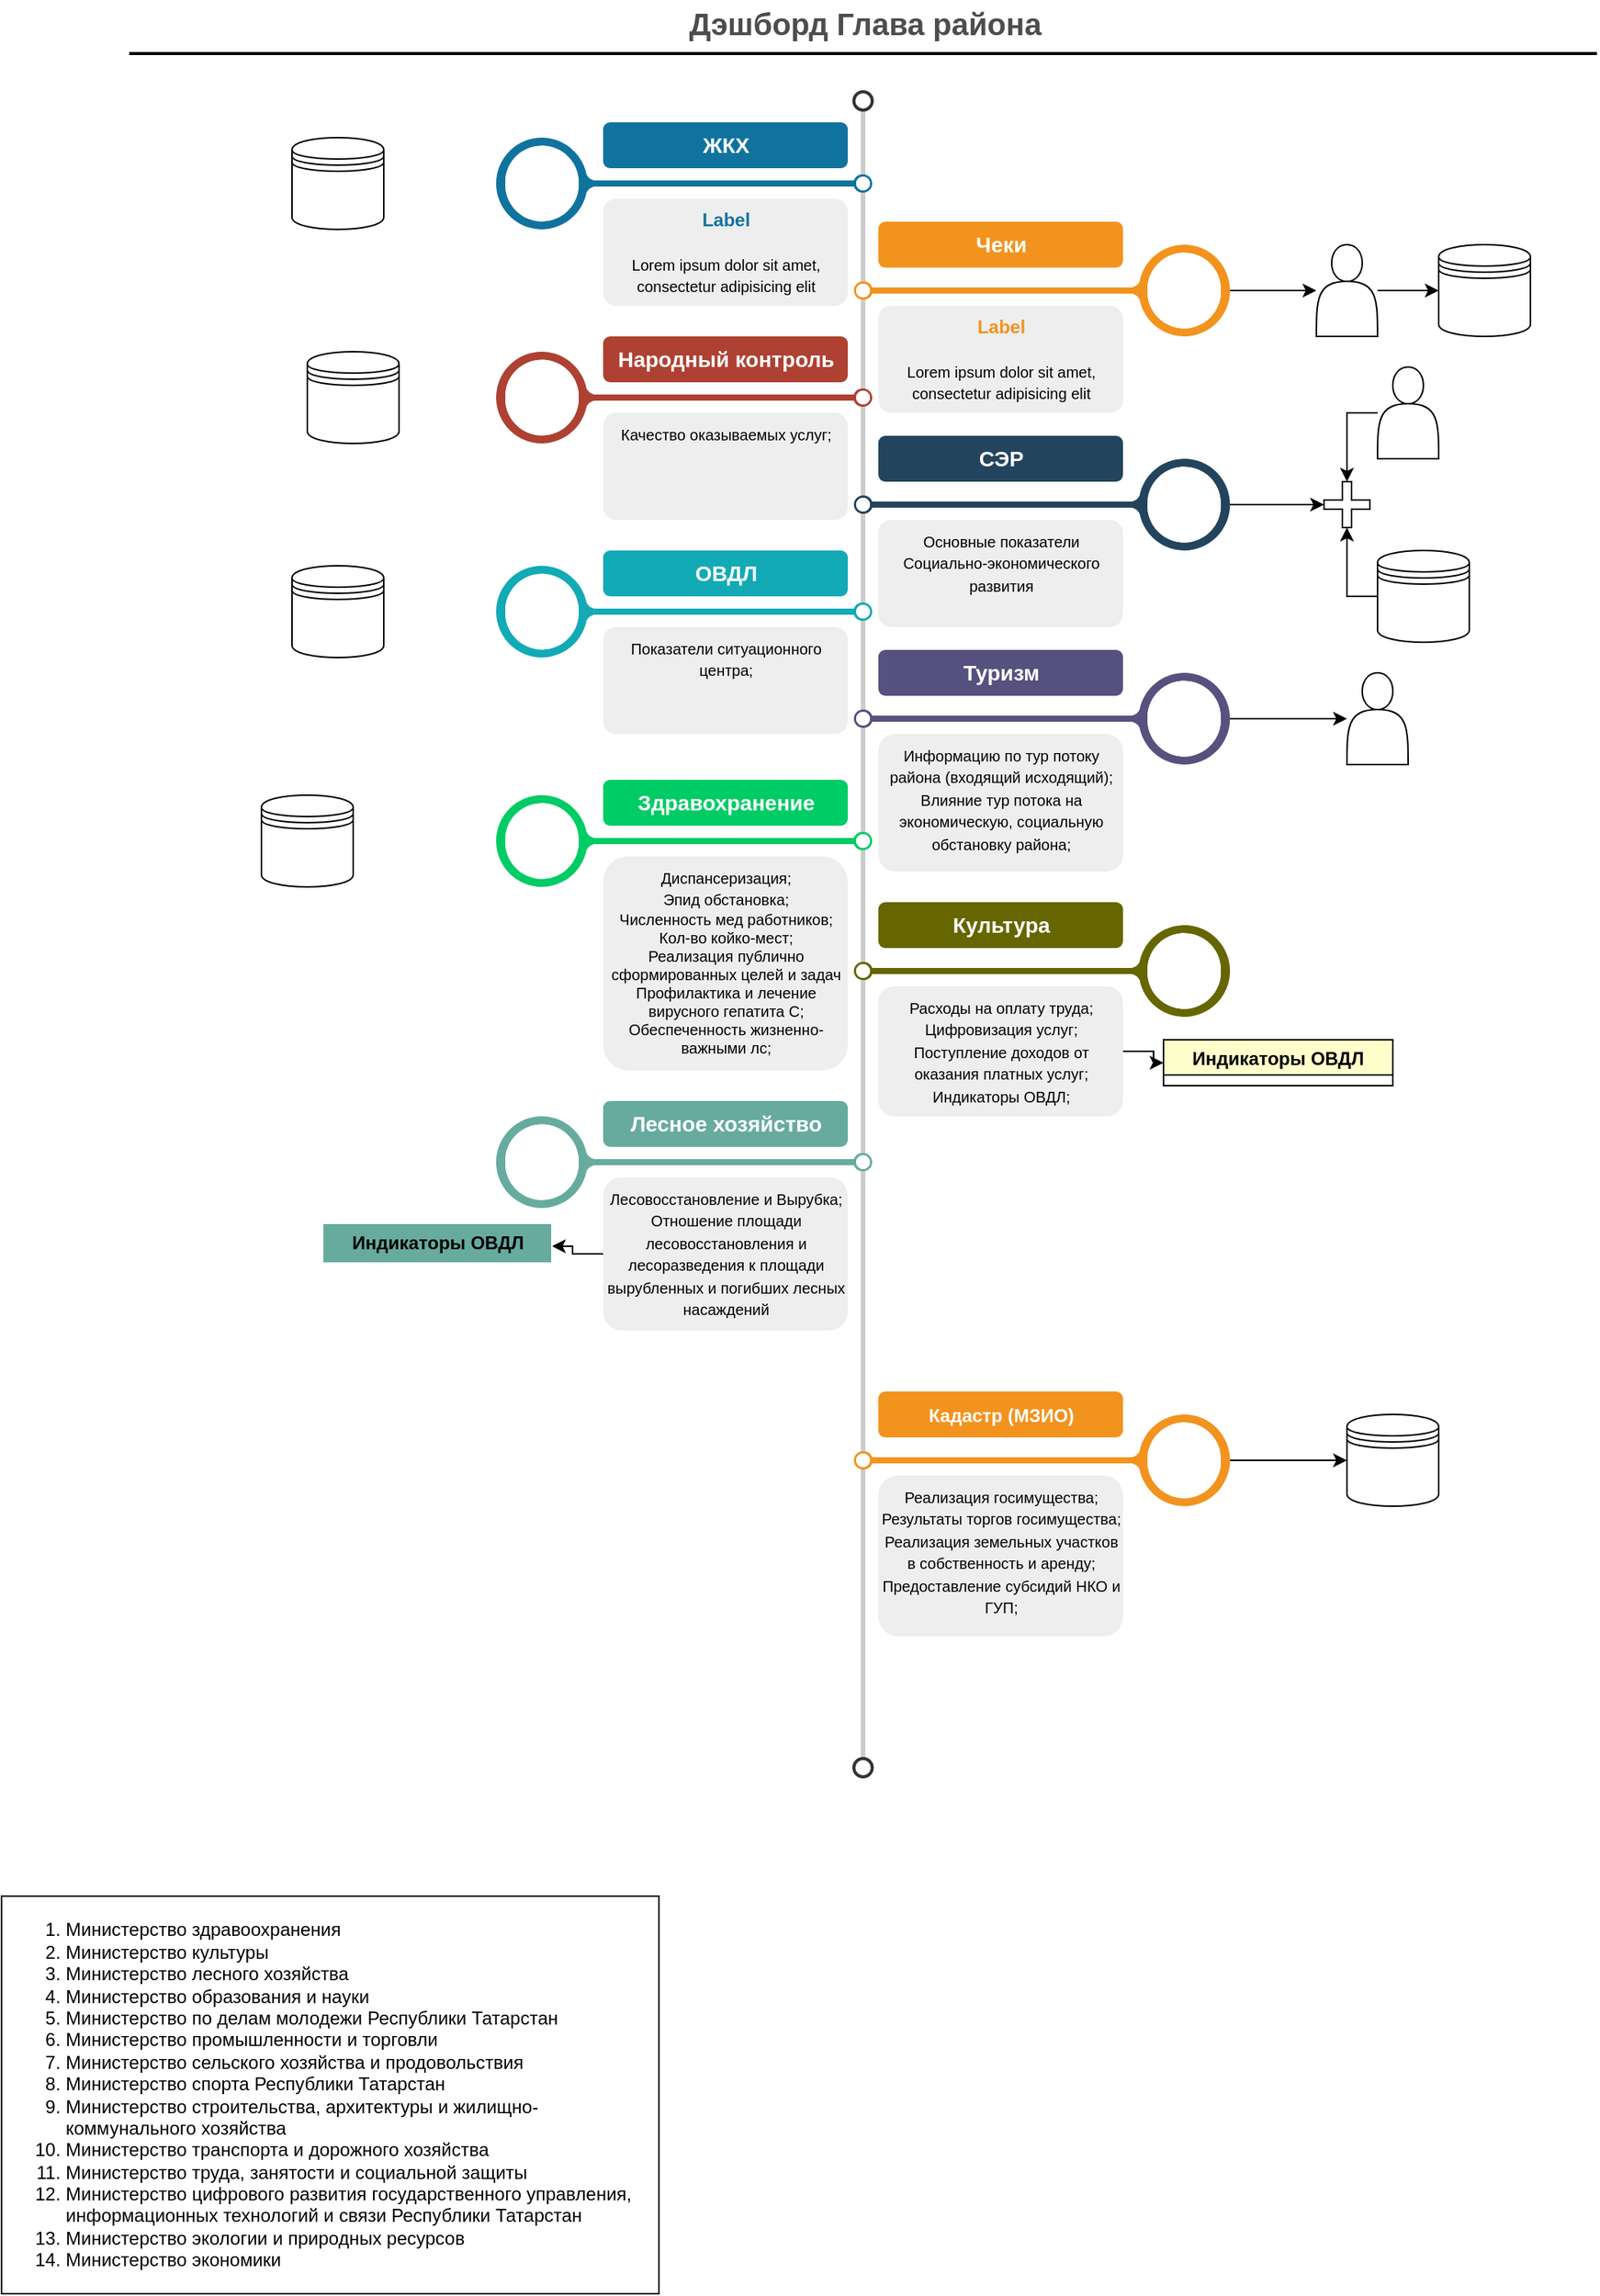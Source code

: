 <mxfile version="23.1.5" type="github">
  <diagram id="C2fSY1v2SiZeoUbDoYyL" name="Page-1">
    <mxGraphModel dx="1674" dy="780" grid="1" gridSize="10" guides="1" tooltips="1" connect="1" arrows="1" fold="1" page="1" pageScale="1" pageWidth="1169" pageHeight="827" math="0" shadow="0">
      <root>
        <mxCell id="0" />
        <mxCell id="1" parent="0" />
        <mxCell id="3ne1QswCM8ZiEu4GHsYG-31" value="Дэшборд Глава района" style="text;html=1;strokeColor=none;fillColor=none;align=center;verticalAlign=middle;whiteSpace=wrap;rounded=0;fontStyle=1;fontSize=20;fontColor=#4D4D4D;" parent="1" vertex="1">
          <mxGeometry x="189.5" y="50" width="790" height="30" as="geometry" />
        </mxCell>
        <mxCell id="3ne1QswCM8ZiEu4GHsYG-32" value="" style="line;strokeWidth=2;html=1;fontSize=20;fontColor=#4D4D4D;" parent="1" vertex="1">
          <mxGeometry x="103.5" y="80" width="960" height="10" as="geometry" />
        </mxCell>
        <mxCell id="QLNjNVSxcbgXZy6OQrdi-61" value="" style="endArrow=none;html=1;strokeWidth=3;strokeColor=#CCCCCC;labelBackgroundColor=none;fontSize=16;rounded=0;" parent="1" source="QLNjNVSxcbgXZy6OQrdi-62" target="QLNjNVSxcbgXZy6OQrdi-63" edge="1">
          <mxGeometry relative="1" as="geometry" />
        </mxCell>
        <mxCell id="QLNjNVSxcbgXZy6OQrdi-62" value="" style="ellipse;whiteSpace=wrap;html=1;aspect=fixed;shadow=0;fillColor=none;strokeColor=#333333;fontSize=16;align=center;strokeWidth=2;" parent="1" vertex="1">
          <mxGeometry x="577.5" y="110" width="12" height="12" as="geometry" />
        </mxCell>
        <mxCell id="QLNjNVSxcbgXZy6OQrdi-63" value="" style="ellipse;whiteSpace=wrap;html=1;aspect=fixed;shadow=0;fillColor=none;strokeColor=#333333;fontSize=16;align=center;strokeWidth=2;" parent="1" vertex="1">
          <mxGeometry x="577.5" y="1200" width="12" height="12" as="geometry" />
        </mxCell>
        <mxCell id="QLNjNVSxcbgXZy6OQrdi-64" value="" style="verticalLabelPosition=middle;verticalAlign=middle;html=1;shape=mxgraph.infographic.circularCallout2;dy=15;strokeColor=#10739E;labelPosition=center;align=center;fontColor=#10739E;fontStyle=1;fontSize=24;shadow=0;direction=north;" parent="1" vertex="1">
          <mxGeometry x="343.5" y="140" width="246" height="60" as="geometry" />
        </mxCell>
        <mxCell id="7rP-CeqJjFyxMtN8SH18-14" value="" style="edgeStyle=orthogonalEdgeStyle;rounded=0;orthogonalLoop=1;jettySize=auto;html=1;" edge="1" parent="1" source="QLNjNVSxcbgXZy6OQrdi-65" target="7rP-CeqJjFyxMtN8SH18-13">
          <mxGeometry relative="1" as="geometry" />
        </mxCell>
        <mxCell id="QLNjNVSxcbgXZy6OQrdi-65" value="" style="verticalLabelPosition=middle;verticalAlign=middle;html=1;shape=mxgraph.infographic.circularCallout2;dy=15;strokeColor=#F2931E;labelPosition=center;align=center;fontColor=#F2931E;fontStyle=1;fontSize=24;shadow=0;direction=north;flipH=1;" parent="1" vertex="1">
          <mxGeometry x="577.5" y="210" width="246" height="60" as="geometry" />
        </mxCell>
        <mxCell id="QLNjNVSxcbgXZy6OQrdi-66" value="" style="verticalLabelPosition=middle;verticalAlign=middle;html=1;shape=mxgraph.infographic.circularCallout2;dy=15;strokeColor=#AE4132;labelPosition=center;align=center;fontColor=#10739E;fontStyle=1;fontSize=24;shadow=0;direction=north;" parent="1" vertex="1">
          <mxGeometry x="343.5" y="280" width="246" height="60" as="geometry" />
        </mxCell>
        <mxCell id="7rP-CeqJjFyxMtN8SH18-23" value="" style="edgeStyle=orthogonalEdgeStyle;rounded=0;orthogonalLoop=1;jettySize=auto;html=1;" edge="1" parent="1" source="QLNjNVSxcbgXZy6OQrdi-67" target="7rP-CeqJjFyxMtN8SH18-20">
          <mxGeometry relative="1" as="geometry" />
        </mxCell>
        <mxCell id="QLNjNVSxcbgXZy6OQrdi-67" value="" style="verticalLabelPosition=middle;verticalAlign=middle;html=1;shape=mxgraph.infographic.circularCallout2;dy=15;strokeColor=#23445D;labelPosition=center;align=center;fontColor=#10739E;fontStyle=1;fontSize=24;shadow=0;direction=north;flipH=1;" parent="1" vertex="1">
          <mxGeometry x="577.5" y="350" width="246" height="60" as="geometry" />
        </mxCell>
        <mxCell id="QLNjNVSxcbgXZy6OQrdi-68" value="" style="verticalLabelPosition=middle;verticalAlign=middle;html=1;shape=mxgraph.infographic.circularCallout2;dy=15;strokeColor=#12AAB5;labelPosition=center;align=center;fontColor=#10739E;fontStyle=1;fontSize=24;shadow=0;direction=north;" parent="1" vertex="1">
          <mxGeometry x="343.5" y="420" width="246" height="60" as="geometry" />
        </mxCell>
        <mxCell id="7rP-CeqJjFyxMtN8SH18-6" value="" style="edgeStyle=orthogonalEdgeStyle;rounded=0;orthogonalLoop=1;jettySize=auto;html=1;" edge="1" parent="1" source="QLNjNVSxcbgXZy6OQrdi-69" target="7rP-CeqJjFyxMtN8SH18-5">
          <mxGeometry relative="1" as="geometry" />
        </mxCell>
        <mxCell id="QLNjNVSxcbgXZy6OQrdi-69" value="" style="verticalLabelPosition=middle;verticalAlign=middle;html=1;shape=mxgraph.infographic.circularCallout2;dy=15;strokeColor=#56517E;labelPosition=center;align=center;fontColor=#10739E;fontStyle=1;fontSize=24;shadow=0;direction=north;flipH=1;" parent="1" vertex="1">
          <mxGeometry x="577.5" y="490" width="246" height="60" as="geometry" />
        </mxCell>
        <mxCell id="QLNjNVSxcbgXZy6OQrdi-70" value="ЖКХ" style="fillColor=#10739E;strokecolor=none;rounded=1;fontColor=#FFFFFF;strokeColor=none;fontStyle=1;fontSize=14;whiteSpace=wrap;html=1;" parent="1" vertex="1">
          <mxGeometry x="413.5" y="130" width="160" height="30" as="geometry" />
        </mxCell>
        <mxCell id="QLNjNVSxcbgXZy6OQrdi-71" value="Чеки" style="fillColor=#F2931E;strokecolor=none;rounded=1;fontColor=#FFFFFF;strokeColor=none;fontStyle=1;fontSize=14;whiteSpace=wrap;html=1;" parent="1" vertex="1">
          <mxGeometry x="593.5" y="195" width="160" height="30" as="geometry" />
        </mxCell>
        <mxCell id="QLNjNVSxcbgXZy6OQrdi-72" value="Народный контроль" style="fillColor=#AE4132;strokecolor=none;rounded=1;fontColor=#FFFFFF;strokeColor=none;fontStyle=1;fontSize=14;whiteSpace=wrap;html=1;" parent="1" vertex="1">
          <mxGeometry x="413.5" y="270" width="160" height="30" as="geometry" />
        </mxCell>
        <mxCell id="QLNjNVSxcbgXZy6OQrdi-73" value="СЭР" style="fillColor=#23445D;strokecolor=none;rounded=1;fontColor=#FFFFFF;strokeColor=none;fontStyle=1;fontSize=14;whiteSpace=wrap;html=1;" parent="1" vertex="1">
          <mxGeometry x="593.5" y="335" width="160" height="30" as="geometry" />
        </mxCell>
        <mxCell id="QLNjNVSxcbgXZy6OQrdi-74" value="ОВДЛ" style="fillColor=#12AAB5;strokecolor=none;rounded=1;fontColor=#FFFFFF;strokeColor=none;fontStyle=1;fontSize=14;whiteSpace=wrap;html=1;" parent="1" vertex="1">
          <mxGeometry x="413.5" y="410" width="160" height="30" as="geometry" />
        </mxCell>
        <mxCell id="QLNjNVSxcbgXZy6OQrdi-75" value="Туризм" style="fillColor=#56517E;strokecolor=none;rounded=1;fontColor=#FFFFFF;strokeColor=none;fontStyle=1;fontSize=14;whiteSpace=wrap;html=1;" parent="1" vertex="1">
          <mxGeometry x="593.5" y="475" width="160" height="30" as="geometry" />
        </mxCell>
        <mxCell id="QLNjNVSxcbgXZy6OQrdi-76" value="&lt;font style=&quot;font-size: 10px&quot;&gt;&lt;font style=&quot;font-size: 12px&quot; color=&quot;#10739E&quot;&gt;&lt;b&gt;Label&lt;/b&gt;&lt;/font&gt;&lt;br&gt;&lt;br&gt;&lt;font size=&quot;1&quot;&gt;Lorem ipsum dolor sit amet, consectetur adipisicing elit&lt;/font&gt;&lt;/font&gt;" style="rounded=1;strokeColor=none;fillColor=#EEEEEE;align=center;arcSize=12;verticalAlign=top;whiteSpace=wrap;html=1;fontSize=12;" parent="1" vertex="1">
          <mxGeometry x="413.5" y="180" width="160" height="70" as="geometry" />
        </mxCell>
        <mxCell id="QLNjNVSxcbgXZy6OQrdi-77" value="&lt;font style=&quot;font-size: 10px&quot;&gt;&lt;font style=&quot;font-size: 12px&quot; color=&quot;#F2931E&quot;&gt;&lt;b&gt;Label&lt;/b&gt;&lt;/font&gt;&lt;br&gt;&lt;br&gt;&lt;font size=&quot;1&quot;&gt;Lorem ipsum dolor sit amet, consectetur adipisicing elit&lt;/font&gt;&lt;/font&gt;" style="rounded=1;strokeColor=none;fillColor=#EEEEEE;align=center;arcSize=12;verticalAlign=top;whiteSpace=wrap;html=1;fontSize=12;" parent="1" vertex="1">
          <mxGeometry x="593.5" y="250" width="160" height="70" as="geometry" />
        </mxCell>
        <mxCell id="QLNjNVSxcbgXZy6OQrdi-78" value="&lt;font style=&quot;font-size: 10px&quot;&gt;&lt;font size=&quot;1&quot;&gt;Качество оказываемых услуг;&lt;br&gt;&lt;/font&gt;&lt;/font&gt;" style="rounded=1;strokeColor=none;fillColor=#EEEEEE;align=center;arcSize=12;verticalAlign=top;whiteSpace=wrap;html=1;fontSize=12;" parent="1" vertex="1">
          <mxGeometry x="413.5" y="320" width="160" height="70" as="geometry" />
        </mxCell>
        <mxCell id="QLNjNVSxcbgXZy6OQrdi-79" value="&lt;font style=&quot;font-size: 10px&quot;&gt;Основные показатели Социально-экономического развития&lt;br&gt;&lt;/font&gt;" style="rounded=1;strokeColor=none;fillColor=#EEEEEE;align=center;arcSize=12;verticalAlign=top;whiteSpace=wrap;html=1;fontSize=12;" parent="1" vertex="1">
          <mxGeometry x="593.5" y="390" width="160" height="70" as="geometry" />
        </mxCell>
        <mxCell id="QLNjNVSxcbgXZy6OQrdi-80" value="&lt;span style=&quot;font-size: 10px;&quot;&gt;Показатели ситуационного центра;&lt;/span&gt;" style="rounded=1;strokeColor=none;fillColor=#EEEEEE;align=center;arcSize=12;verticalAlign=top;whiteSpace=wrap;html=1;fontSize=12;" parent="1" vertex="1">
          <mxGeometry x="413.5" y="460" width="160" height="70" as="geometry" />
        </mxCell>
        <mxCell id="QLNjNVSxcbgXZy6OQrdi-81" value="&lt;font style=&quot;&quot;&gt;&lt;font style=&quot;font-size: 10px;&quot; size=&quot;1&quot;&gt;Информацию по тур потоку района (входящий исходящий);&lt;br&gt;Влияние тур потока на экономическую, социальную обстановку района;&lt;br&gt;&lt;/font&gt;&lt;/font&gt;" style="rounded=1;strokeColor=none;fillColor=#EEEEEE;align=center;arcSize=12;verticalAlign=top;whiteSpace=wrap;html=1;fontSize=12;" parent="1" vertex="1">
          <mxGeometry x="593.5" y="530" width="160" height="90" as="geometry" />
        </mxCell>
        <mxCell id="QLNjNVSxcbgXZy6OQrdi-106" value="" style="verticalLabelPosition=middle;verticalAlign=middle;html=1;shape=mxgraph.infographic.circularCallout2;dy=15;strokeColor=#00CC66;labelPosition=center;align=center;fontColor=#10739E;fontStyle=1;fontSize=24;shadow=0;direction=north;" parent="1" vertex="1">
          <mxGeometry x="343.5" y="570" width="246" height="60" as="geometry" />
        </mxCell>
        <mxCell id="QLNjNVSxcbgXZy6OQrdi-107" value="Здравохранение" style="fillColor=#00CC66;strokecolor=none;rounded=1;fontColor=#FFFFFF;strokeColor=none;fontStyle=1;fontSize=14;whiteSpace=wrap;html=1;" parent="1" vertex="1">
          <mxGeometry x="413.5" y="560" width="160" height="30" as="geometry" />
        </mxCell>
        <mxCell id="QLNjNVSxcbgXZy6OQrdi-108" value="&lt;font style=&quot;font-size: 10px;&quot;&gt;Диспансеризация;&lt;br style=&quot;border-color: var(--border-color);&quot;&gt;&lt;span style=&quot;&quot;&gt;Эпид обстановка;&lt;/span&gt;&lt;br style=&quot;border-color: var(--border-color);&quot;&gt;&lt;div style=&quot;&quot;&gt;&lt;span style=&quot;background-color: initial;&quot;&gt;Численность мед работников;&lt;/span&gt;&lt;/div&gt;&lt;div style=&quot;&quot;&gt;Кол-во койко-мест;&lt;/div&gt;&lt;div style=&quot;&quot;&gt;Реализация публично сформированных целей и задач&lt;span style=&quot;background-color: initial;&quot;&gt;&lt;br&gt;&lt;/span&gt;&lt;/div&gt;&lt;div style=&quot;&quot;&gt;Профилактика и лечение вирусного гепатита С;&lt;/div&gt;&lt;div style=&quot;&quot;&gt;Обеспеченность жизненно-важными лс;&lt;/div&gt;&lt;/font&gt;" style="rounded=1;strokeColor=none;fillColor=#EEEEEE;align=center;arcSize=12;verticalAlign=top;whiteSpace=wrap;html=1;fontSize=12;" parent="1" vertex="1">
          <mxGeometry x="413.5" y="610" width="160" height="140" as="geometry" />
        </mxCell>
        <mxCell id="7rP-CeqJjFyxMtN8SH18-7" value="" style="edgeStyle=orthogonalEdgeStyle;rounded=0;orthogonalLoop=1;jettySize=auto;html=1;" edge="1" parent="1" source="QLNjNVSxcbgXZy6OQrdi-109" target="7rP-CeqJjFyxMtN8SH18-4">
          <mxGeometry relative="1" as="geometry" />
        </mxCell>
        <mxCell id="QLNjNVSxcbgXZy6OQrdi-109" value="" style="verticalLabelPosition=middle;verticalAlign=middle;html=1;shape=mxgraph.infographic.circularCallout2;dy=15;strokeColor=#F2931E;labelPosition=center;align=center;fontColor=#F2931E;fontStyle=1;fontSize=24;shadow=0;direction=north;flipH=1;" parent="1" vertex="1">
          <mxGeometry x="577.5" y="975" width="246" height="60" as="geometry" />
        </mxCell>
        <mxCell id="QLNjNVSxcbgXZy6OQrdi-110" value="&lt;font style=&quot;font-size: 12px;&quot;&gt;Кадастр (МЗИО)&lt;/font&gt;" style="fillColor=#F2931E;strokecolor=none;rounded=1;fontColor=#FFFFFF;strokeColor=none;fontStyle=1;fontSize=14;whiteSpace=wrap;html=1;" parent="1" vertex="1">
          <mxGeometry x="593.5" y="960" width="160" height="30" as="geometry" />
        </mxCell>
        <mxCell id="QLNjNVSxcbgXZy6OQrdi-111" value="&lt;span style=&quot;border-color: var(--border-color); font-size: 10px;&quot;&gt;Реализация госимущества;&lt;br&gt;Результаты торгов госимущества;&lt;br&gt;Реализация земельных участков в собственность и аренду;&lt;br&gt;Предоставление субсидий НКО и ГУП;&lt;br&gt;&lt;/span&gt;" style="rounded=1;strokeColor=none;fillColor=#EEEEEE;align=center;arcSize=12;verticalAlign=top;whiteSpace=wrap;html=1;fontSize=12;" parent="1" vertex="1">
          <mxGeometry x="593.5" y="1015" width="160" height="105" as="geometry" />
        </mxCell>
        <mxCell id="7rP-CeqJjFyxMtN8SH18-4" value="" style="shape=datastore;whiteSpace=wrap;html=1;" vertex="1" parent="1">
          <mxGeometry x="900" y="975" width="60" height="60" as="geometry" />
        </mxCell>
        <mxCell id="7rP-CeqJjFyxMtN8SH18-5" value="" style="shape=actor;whiteSpace=wrap;html=1;" vertex="1" parent="1">
          <mxGeometry x="900" y="490" width="40" height="60" as="geometry" />
        </mxCell>
        <mxCell id="7rP-CeqJjFyxMtN8SH18-8" value="" style="shape=datastore;whiteSpace=wrap;html=1;" vertex="1" parent="1">
          <mxGeometry x="190" y="570" width="60" height="60" as="geometry" />
        </mxCell>
        <mxCell id="7rP-CeqJjFyxMtN8SH18-9" value="" style="shape=datastore;whiteSpace=wrap;html=1;" vertex="1" parent="1">
          <mxGeometry x="210" y="420" width="60" height="60" as="geometry" />
        </mxCell>
        <mxCell id="7rP-CeqJjFyxMtN8SH18-10" value="" style="shape=datastore;whiteSpace=wrap;html=1;" vertex="1" parent="1">
          <mxGeometry x="220" y="280" width="60" height="60" as="geometry" />
        </mxCell>
        <mxCell id="7rP-CeqJjFyxMtN8SH18-11" value="" style="shape=datastore;whiteSpace=wrap;html=1;" vertex="1" parent="1">
          <mxGeometry x="210" y="140" width="60" height="60" as="geometry" />
        </mxCell>
        <mxCell id="7rP-CeqJjFyxMtN8SH18-12" value="" style="shape=datastore;whiteSpace=wrap;html=1;" vertex="1" parent="1">
          <mxGeometry x="960" y="210" width="60" height="60" as="geometry" />
        </mxCell>
        <mxCell id="7rP-CeqJjFyxMtN8SH18-15" value="" style="edgeStyle=orthogonalEdgeStyle;rounded=0;orthogonalLoop=1;jettySize=auto;html=1;" edge="1" parent="1" source="7rP-CeqJjFyxMtN8SH18-13" target="7rP-CeqJjFyxMtN8SH18-12">
          <mxGeometry relative="1" as="geometry" />
        </mxCell>
        <mxCell id="7rP-CeqJjFyxMtN8SH18-13" value="" style="shape=actor;whiteSpace=wrap;html=1;" vertex="1" parent="1">
          <mxGeometry x="880" y="210" width="40" height="60" as="geometry" />
        </mxCell>
        <mxCell id="7rP-CeqJjFyxMtN8SH18-22" value="" style="edgeStyle=orthogonalEdgeStyle;rounded=0;orthogonalLoop=1;jettySize=auto;html=1;" edge="1" parent="1" source="7rP-CeqJjFyxMtN8SH18-16" target="7rP-CeqJjFyxMtN8SH18-20">
          <mxGeometry relative="1" as="geometry" />
        </mxCell>
        <mxCell id="7rP-CeqJjFyxMtN8SH18-16" value="" style="shape=datastore;whiteSpace=wrap;html=1;" vertex="1" parent="1">
          <mxGeometry x="920" y="410" width="60" height="60" as="geometry" />
        </mxCell>
        <mxCell id="7rP-CeqJjFyxMtN8SH18-21" value="" style="edgeStyle=orthogonalEdgeStyle;rounded=0;orthogonalLoop=1;jettySize=auto;html=1;" edge="1" parent="1" source="7rP-CeqJjFyxMtN8SH18-17" target="7rP-CeqJjFyxMtN8SH18-20">
          <mxGeometry relative="1" as="geometry" />
        </mxCell>
        <mxCell id="7rP-CeqJjFyxMtN8SH18-17" value="" style="shape=actor;whiteSpace=wrap;html=1;" vertex="1" parent="1">
          <mxGeometry x="920" y="290" width="40" height="60" as="geometry" />
        </mxCell>
        <mxCell id="7rP-CeqJjFyxMtN8SH18-20" value="" style="shape=cross;whiteSpace=wrap;html=1;" vertex="1" parent="1">
          <mxGeometry x="885" y="365" width="30" height="30" as="geometry" />
        </mxCell>
        <UserObject label="&lt;div&gt;&lt;ol&gt;&lt;li&gt;Министерство здравоохранения&lt;/li&gt;&lt;li&gt;Министерство культуры&lt;/li&gt;&lt;li&gt;Министерство лесного хозяйства&lt;/li&gt;&lt;li&gt;Министерство образования и науки&lt;/li&gt;&lt;li&gt;Министерство по делам молодежи Республики Татарстан&lt;/li&gt;&lt;li&gt;Министерство промышленности и торговли&lt;/li&gt;&lt;li&gt;Министерство сельского хозяйства и продовольствия&lt;/li&gt;&lt;li&gt;Министерство спорта Республики Татарстан&lt;/li&gt;&lt;li&gt;Министерство строительства, архитектуры и жилищно-коммунального хозяйства&lt;/li&gt;&lt;li&gt;Министерство транспорта и дорожного хозяйства&lt;/li&gt;&lt;li&gt;Министерство труда, занятости и социальной защиты&lt;/li&gt;&lt;li&gt;Министерство цифрового развития государственного управления, информационных технологий и связи Республики Татарстан&lt;/li&gt;&lt;li&gt;Министерство экологии и природных ресурсов&lt;/li&gt;&lt;li&gt;Министерство экономики&lt;/li&gt;&lt;/ol&gt;&lt;/div&gt;" treeRoot="1" id="7rP-CeqJjFyxMtN8SH18-30">
          <mxCell style="whiteSpace=wrap;html=1;align=left;treeFolding=1;treeMoving=1;newEdgeStyle={&quot;edgeStyle&quot;:&quot;elbowEdgeStyle&quot;,&quot;startArrow&quot;:&quot;none&quot;,&quot;endArrow&quot;:&quot;none&quot;};" vertex="1" parent="1">
            <mxGeometry x="20" y="1290" width="430" height="260" as="geometry" />
          </mxCell>
        </UserObject>
        <mxCell id="7rP-CeqJjFyxMtN8SH18-37" value="" style="verticalLabelPosition=middle;verticalAlign=middle;html=1;shape=mxgraph.infographic.circularCallout2;dy=15;strokeColor=#666600;labelPosition=center;align=center;fontColor=#10739E;fontStyle=1;fontSize=24;shadow=0;direction=north;flipH=1;" vertex="1" parent="1">
          <mxGeometry x="577.5" y="655" width="246" height="60" as="geometry" />
        </mxCell>
        <mxCell id="7rP-CeqJjFyxMtN8SH18-38" value="Культура" style="fillColor=#666600;strokecolor=none;rounded=1;fontColor=#FFFFFF;strokeColor=none;fontStyle=1;fontSize=14;whiteSpace=wrap;html=1;" vertex="1" parent="1">
          <mxGeometry x="593.5" y="640" width="160" height="30" as="geometry" />
        </mxCell>
        <mxCell id="7rP-CeqJjFyxMtN8SH18-45" style="edgeStyle=orthogonalEdgeStyle;rounded=0;orthogonalLoop=1;jettySize=auto;html=1;" edge="1" parent="1" source="7rP-CeqJjFyxMtN8SH18-39" target="7rP-CeqJjFyxMtN8SH18-41">
          <mxGeometry relative="1" as="geometry" />
        </mxCell>
        <mxCell id="7rP-CeqJjFyxMtN8SH18-39" value="&lt;font style=&quot;font-size: 10px&quot;&gt;Расходы на оплату труда;&lt;br&gt;Цифровизация услуг;&lt;br&gt;Поступление доходов от оказания платных услуг;&lt;br&gt;Индикаторы ОВДЛ;&lt;br&gt;&lt;/font&gt;" style="rounded=1;strokeColor=none;fillColor=#EEEEEE;align=center;arcSize=12;verticalAlign=top;whiteSpace=wrap;html=1;fontSize=12;" vertex="1" parent="1">
          <mxGeometry x="593.5" y="695" width="160" height="85" as="geometry" />
        </mxCell>
        <mxCell id="7rP-CeqJjFyxMtN8SH18-53" value="" style="verticalLabelPosition=middle;verticalAlign=middle;html=1;shape=mxgraph.infographic.circularCallout2;dy=15;strokeColor=#67AB9F;labelPosition=center;align=center;fontColor=#10739E;fontStyle=1;fontSize=24;shadow=0;direction=north;" vertex="1" parent="1">
          <mxGeometry x="343.5" y="780" width="246" height="60" as="geometry" />
        </mxCell>
        <mxCell id="7rP-CeqJjFyxMtN8SH18-54" value="Лесное хозяйство" style="fillColor=#67AB9F;strokecolor=none;rounded=1;fontColor=#FFFFFF;strokeColor=none;fontStyle=1;fontSize=14;whiteSpace=wrap;html=1;" vertex="1" parent="1">
          <mxGeometry x="413.5" y="770" width="160" height="30" as="geometry" />
        </mxCell>
        <mxCell id="7rP-CeqJjFyxMtN8SH18-56" style="edgeStyle=orthogonalEdgeStyle;rounded=0;orthogonalLoop=1;jettySize=auto;html=1;" edge="1" parent="1" source="7rP-CeqJjFyxMtN8SH18-55" target="7rP-CeqJjFyxMtN8SH18-49">
          <mxGeometry relative="1" as="geometry" />
        </mxCell>
        <mxCell id="7rP-CeqJjFyxMtN8SH18-55" value="&lt;font style=&quot;&quot;&gt;&lt;font style=&quot;&quot; size=&quot;1&quot;&gt;Лесовосстановление и Вырубка;&lt;br&gt;Отношение площади лесовосстановления и лесоразведения к площади вырубленных и погибших лесных насаждений&lt;br&gt;&lt;/font&gt;&lt;/font&gt;" style="rounded=1;strokeColor=none;fillColor=#EEEEEE;align=center;arcSize=12;verticalAlign=top;whiteSpace=wrap;html=1;fontSize=12;" vertex="1" parent="1">
          <mxGeometry x="413.5" y="820" width="160" height="100" as="geometry" />
        </mxCell>
        <mxCell id="7rP-CeqJjFyxMtN8SH18-41" value="Индикаторы ОВДЛ" style="swimlane;fillColor=#FFFFCC;" vertex="1" collapsed="1" parent="1">
          <mxGeometry x="780" y="730" width="150" height="30" as="geometry">
            <mxRectangle x="780" y="730" width="1800" height="330" as="alternateBounds" />
          </mxGeometry>
        </mxCell>
        <mxCell id="7rP-CeqJjFyxMtN8SH18-43" value="&lt;div&gt;&lt;ol&gt;&lt;li&gt;Количество граждан, принимающих участие в добровольческой деятельности, получивших государственную поддержку в форме субсидий бюджетным учреждениям&lt;/li&gt;&lt;li&gt;Количество грантов и стипендий, врученных молодым авторам и исполнителям за счет средств консолидированного бюджета субъекта&lt;/li&gt;&lt;li&gt;Количество образовательных организаций высшего образования всех форм собственности и ведомственной принадлежности, в которых внедрены рабочие программы воспитания и календарные планы воспитательной работы&lt;/li&gt;&lt;li&gt;Количество образовательных организаций общего и среднего профессионального образования всех форм собственности и ведомственной принадлежности, в которых внедрены рабочие программы воспитания и календарные планы воспитательной работы&lt;/li&gt;&lt;li&gt;Количество организаций культуры, получивших современное оборудование, нарастающим итогом&lt;/li&gt;&lt;li&gt;Количество поддержанных творческих инициатив и проектов&lt;/li&gt;&lt;li&gt;Количество работников сферы культуры, прошедших повышение квалификации&lt;/li&gt;&lt;li&gt;Количество реализуемых проектов, в том числе в рамках грантовой поддержки некоммерческим организациям, направленных на укрепление российской гражданской идентичности на основе духовно-нравственных и культурных ценностей народов РФ за счет средств консолидированного бюджета субъекта&lt;/li&gt;&lt;li&gt;Количество созданных (реконструированных) и капитально отремонтированных объектов организации культуры, нарастающим итогом&lt;/li&gt;&lt;li&gt;Количество специалистов сферы культуры, повысивших квалификацию на базе Центров непрерывного образования и повышения квалификации творческих и управленческих кадров в сфере культуры (чел.), нарастающим итогом&lt;/li&gt;&lt;li&gt;Условия для воспитания гармонично развитой и социально ответственной личности (базовое значение - 2020 год)&lt;/li&gt;&lt;li&gt;Число обучающихся образовательных организаций (общего и среднего профессионального образования), охваченных программами воспитания&lt;/li&gt;&lt;li&gt;Число посетителей всероссийских, международных и межрегиональных творческих проектов в области музыкального, театрального и изобразительного искусства за счет средств консолидированного бюджета субъекта&lt;/li&gt;&lt;li&gt;Число посетителей мероприятий некоммерческих организаций, направленных на укрепление российской гражданской идентичности на основе духовно-нравственных и культурных ценностей народов РФ за счет средств консолидированного бюджета субъекта&lt;/li&gt;&lt;li&gt;Число посещений культурных мероприятий&lt;/li&gt;&lt;li&gt;Число участников культурно-просветительских программ для школьников за счет средств регионального бюджета субъекта&lt;/li&gt;&lt;li&gt;Число участников межведомственного проекта «Культура для школьников»&lt;/li&gt;&lt;li&gt;Число участников мероприятий, направленных на укрепление общероссийского гражданского единства за счет консолидированного бюджета субъекта&lt;/li&gt;&lt;/ol&gt;&lt;/div&gt;" style="text;html=1;align=left;verticalAlign=middle;resizable=0;points=[];autosize=1;strokeColor=none;fillColor=#FFFFCC;" vertex="1" parent="7rP-CeqJjFyxMtN8SH18-41">
          <mxGeometry y="27" width="1790" height="300" as="geometry" />
        </mxCell>
        <mxCell id="7rP-CeqJjFyxMtN8SH18-49" value="&lt;b&gt;Индикаторы ОВДЛ&lt;/b&gt;" style="swimlane;fontStyle=0;childLayout=stackLayout;horizontal=1;startSize=26;fillColor=#67AB9F;horizontalStack=0;resizeParent=1;resizeParentMax=0;resizeLast=0;collapsible=1;marginBottom=0;html=1;strokeColor=#FFFFFF;" vertex="1" collapsed="1" parent="1">
          <mxGeometry x="230" y="850" width="150" height="30" as="geometry">
            <mxRectangle x="230" y="850" width="480" height="200" as="alternateBounds" />
          </mxGeometry>
        </mxCell>
        <mxCell id="7rP-CeqJjFyxMtN8SH18-50" value="&lt;ol style=&quot;border-color: var(--border-color);&quot;&gt;&lt;li style=&quot;border-color: var(--border-color);&quot;&gt;Запас семян лесных растений для лесовостановления и лесоразведения, кг&lt;/li&gt;&lt;li style=&quot;border-color: var(--border-color);&quot;&gt;Количество выращенного посадочного материала лесных растений, тысяч штук&lt;/li&gt;&lt;li style=&quot;border-color: var(--border-color);&quot;&gt;Количество населения, вовлеченного в мероприятия по воспроизводству лесов и лесоразведению&lt;/li&gt;&lt;li style=&quot;border-color: var(--border-color);&quot;&gt;Отношение площади лесовосстановления и лесоразведения к площади вырубленных и погибших лесных насаждений&lt;/li&gt;&lt;li style=&quot;border-color: var(--border-color);&quot;&gt;Площадь лесовостановления и лесоразведения, гектар&lt;/li&gt;&lt;li style=&quot;border-color: var(--border-color);&quot;&gt;Площадь погибших лесных насаждений, гектар&lt;/li&gt;&lt;/ol&gt;" style="text;strokeColor=none;fillColor=#67AB9F;align=left;verticalAlign=top;spacingLeft=4;spacingRight=4;overflow=hidden;rotatable=0;points=[[0,0.5],[1,0.5]];portConstraint=eastwest;whiteSpace=wrap;html=1;" vertex="1" parent="7rP-CeqJjFyxMtN8SH18-49">
          <mxGeometry y="26" width="480" height="174" as="geometry" />
        </mxCell>
      </root>
    </mxGraphModel>
  </diagram>
</mxfile>
